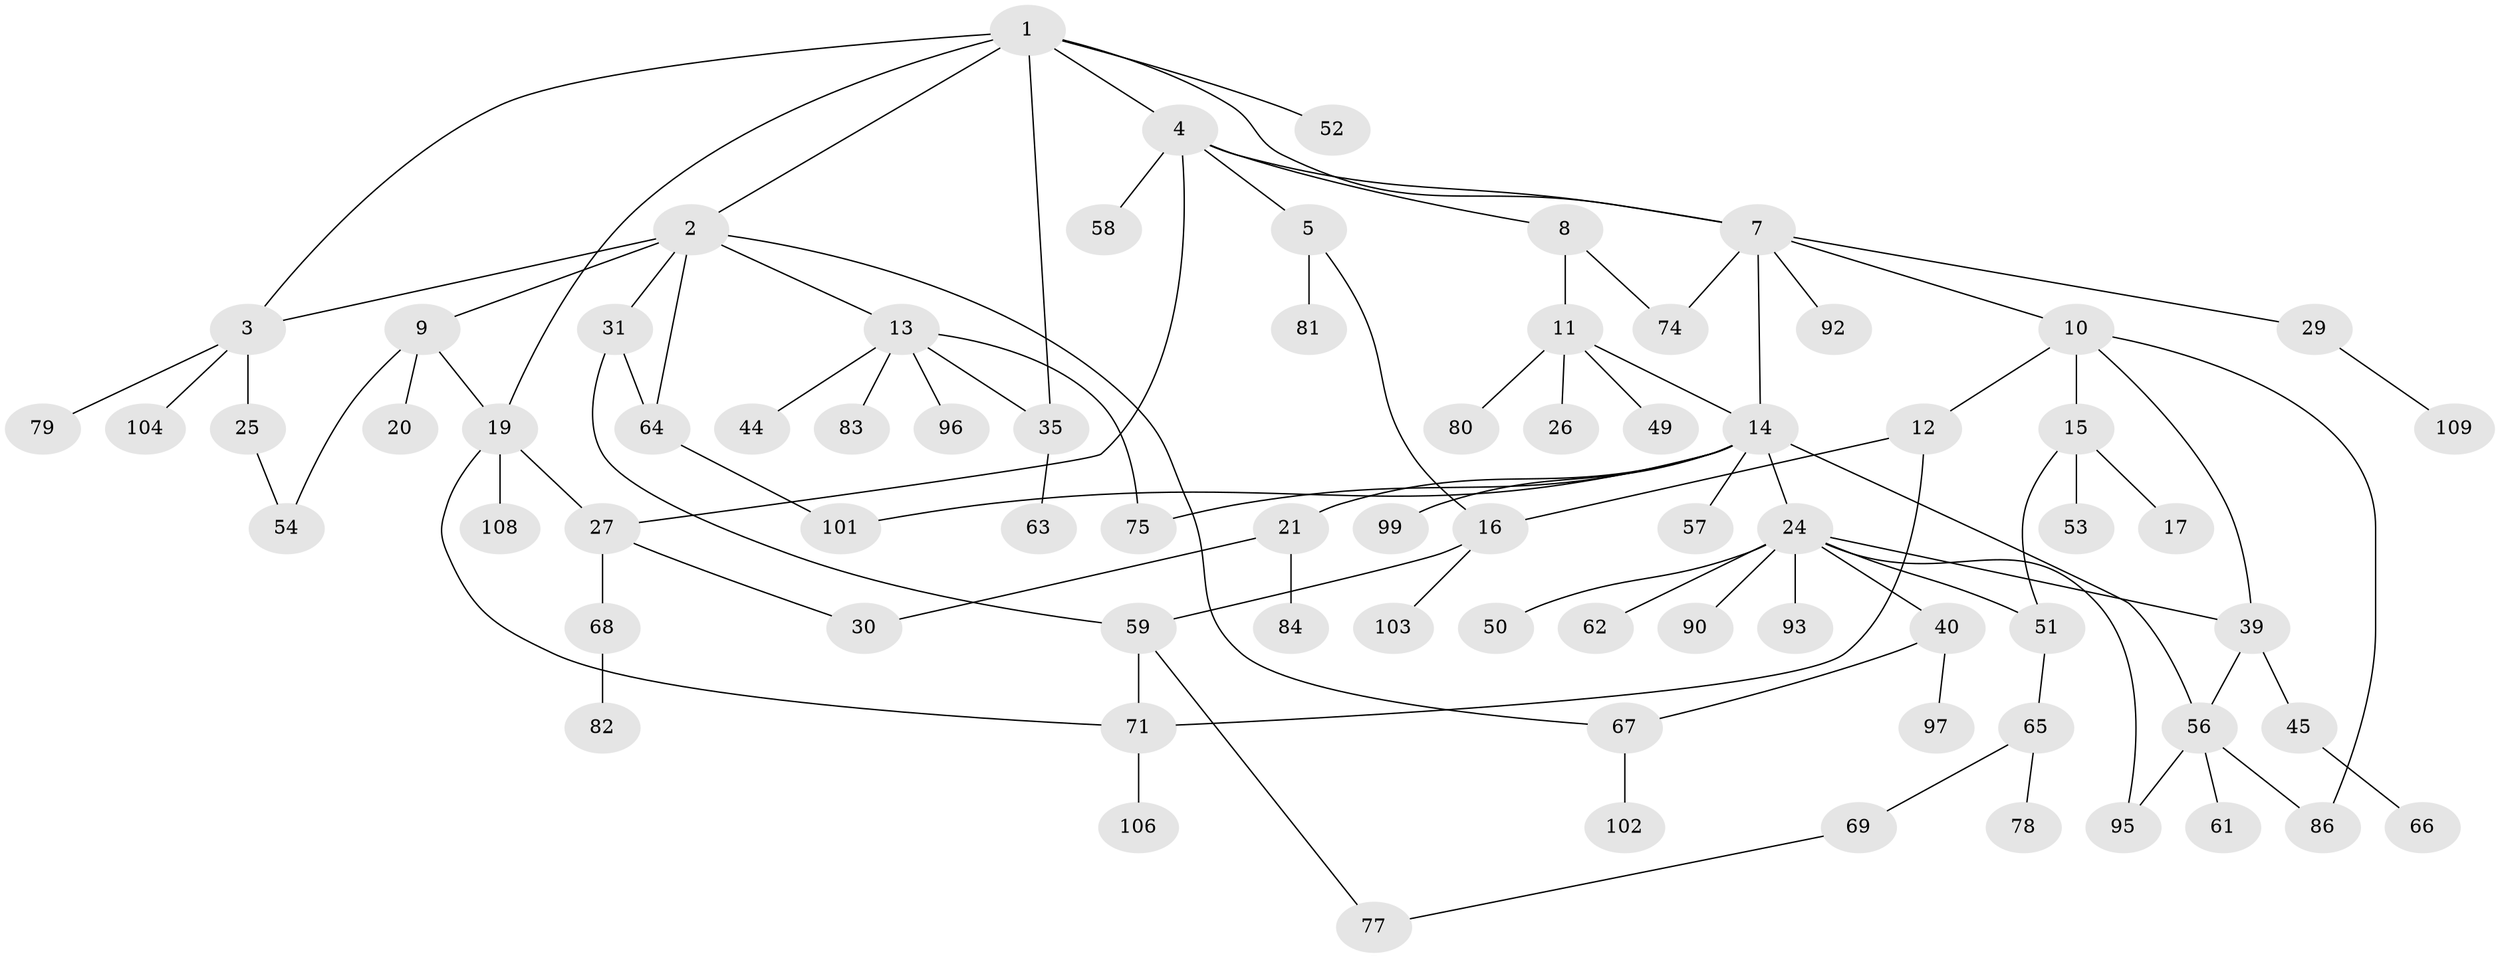 // Generated by graph-tools (version 1.1) at 2025/51/02/27/25 19:51:36]
// undirected, 76 vertices, 98 edges
graph export_dot {
graph [start="1"]
  node [color=gray90,style=filled];
  1 [super="+42"];
  2 [super="+28"];
  3 [super="+46"];
  4 [super="+6"];
  5 [super="+107"];
  7 [super="+43"];
  8 [super="+47"];
  9 [super="+37"];
  10 [super="+22"];
  11 [super="+34"];
  12 [super="+33"];
  13 [super="+41"];
  14 [super="+18"];
  15;
  16;
  17 [super="+23"];
  19 [super="+36"];
  20;
  21 [super="+48"];
  24 [super="+32"];
  25 [super="+88"];
  26;
  27;
  29;
  30 [super="+76"];
  31;
  35 [super="+38"];
  39 [super="+72"];
  40 [super="+60"];
  44;
  45;
  49;
  50;
  51 [super="+87"];
  52;
  53;
  54 [super="+55"];
  56 [super="+94"];
  57;
  58;
  59 [super="+70"];
  61;
  62;
  63;
  64 [super="+85"];
  65;
  66;
  67 [super="+73"];
  68 [super="+100"];
  69 [super="+91"];
  71 [super="+98"];
  74;
  75;
  77 [super="+105"];
  78;
  79;
  80 [super="+89"];
  81;
  82;
  83;
  84;
  86;
  90;
  92;
  93;
  95;
  96;
  97;
  99;
  101;
  102;
  103;
  104;
  106;
  108;
  109;
  1 -- 2;
  1 -- 3;
  1 -- 4;
  1 -- 7;
  1 -- 35;
  1 -- 19;
  1 -- 52;
  2 -- 9;
  2 -- 13;
  2 -- 31;
  2 -- 67;
  2 -- 3;
  2 -- 64;
  3 -- 25;
  3 -- 79;
  3 -- 104;
  4 -- 5;
  4 -- 8;
  4 -- 58;
  4 -- 7;
  4 -- 27;
  5 -- 81;
  5 -- 16;
  7 -- 10;
  7 -- 29;
  7 -- 92;
  7 -- 74;
  7 -- 14;
  8 -- 11;
  8 -- 74;
  9 -- 19;
  9 -- 20;
  9 -- 54;
  10 -- 12;
  10 -- 15;
  10 -- 86;
  10 -- 39;
  11 -- 14;
  11 -- 26;
  11 -- 49;
  11 -- 80;
  12 -- 16;
  12 -- 71;
  13 -- 44;
  13 -- 75;
  13 -- 83;
  13 -- 96;
  13 -- 35;
  14 -- 24;
  14 -- 99;
  14 -- 101;
  14 -- 21;
  14 -- 57;
  14 -- 75;
  14 -- 56;
  15 -- 17;
  15 -- 51;
  15 -- 53;
  16 -- 59;
  16 -- 103;
  19 -- 71;
  19 -- 27;
  19 -- 108;
  21 -- 84;
  21 -- 30;
  24 -- 40;
  24 -- 50;
  24 -- 90;
  24 -- 51;
  24 -- 39;
  24 -- 93;
  24 -- 62;
  24 -- 95;
  25 -- 54;
  27 -- 30;
  27 -- 68;
  29 -- 109;
  31 -- 64;
  31 -- 59;
  35 -- 63;
  39 -- 45;
  39 -- 56;
  40 -- 97;
  40 -- 67;
  45 -- 66;
  51 -- 65;
  56 -- 61;
  56 -- 95;
  56 -- 86;
  59 -- 77;
  59 -- 71;
  64 -- 101;
  65 -- 69;
  65 -- 78;
  67 -- 102;
  68 -- 82;
  69 -- 77;
  71 -- 106;
}
